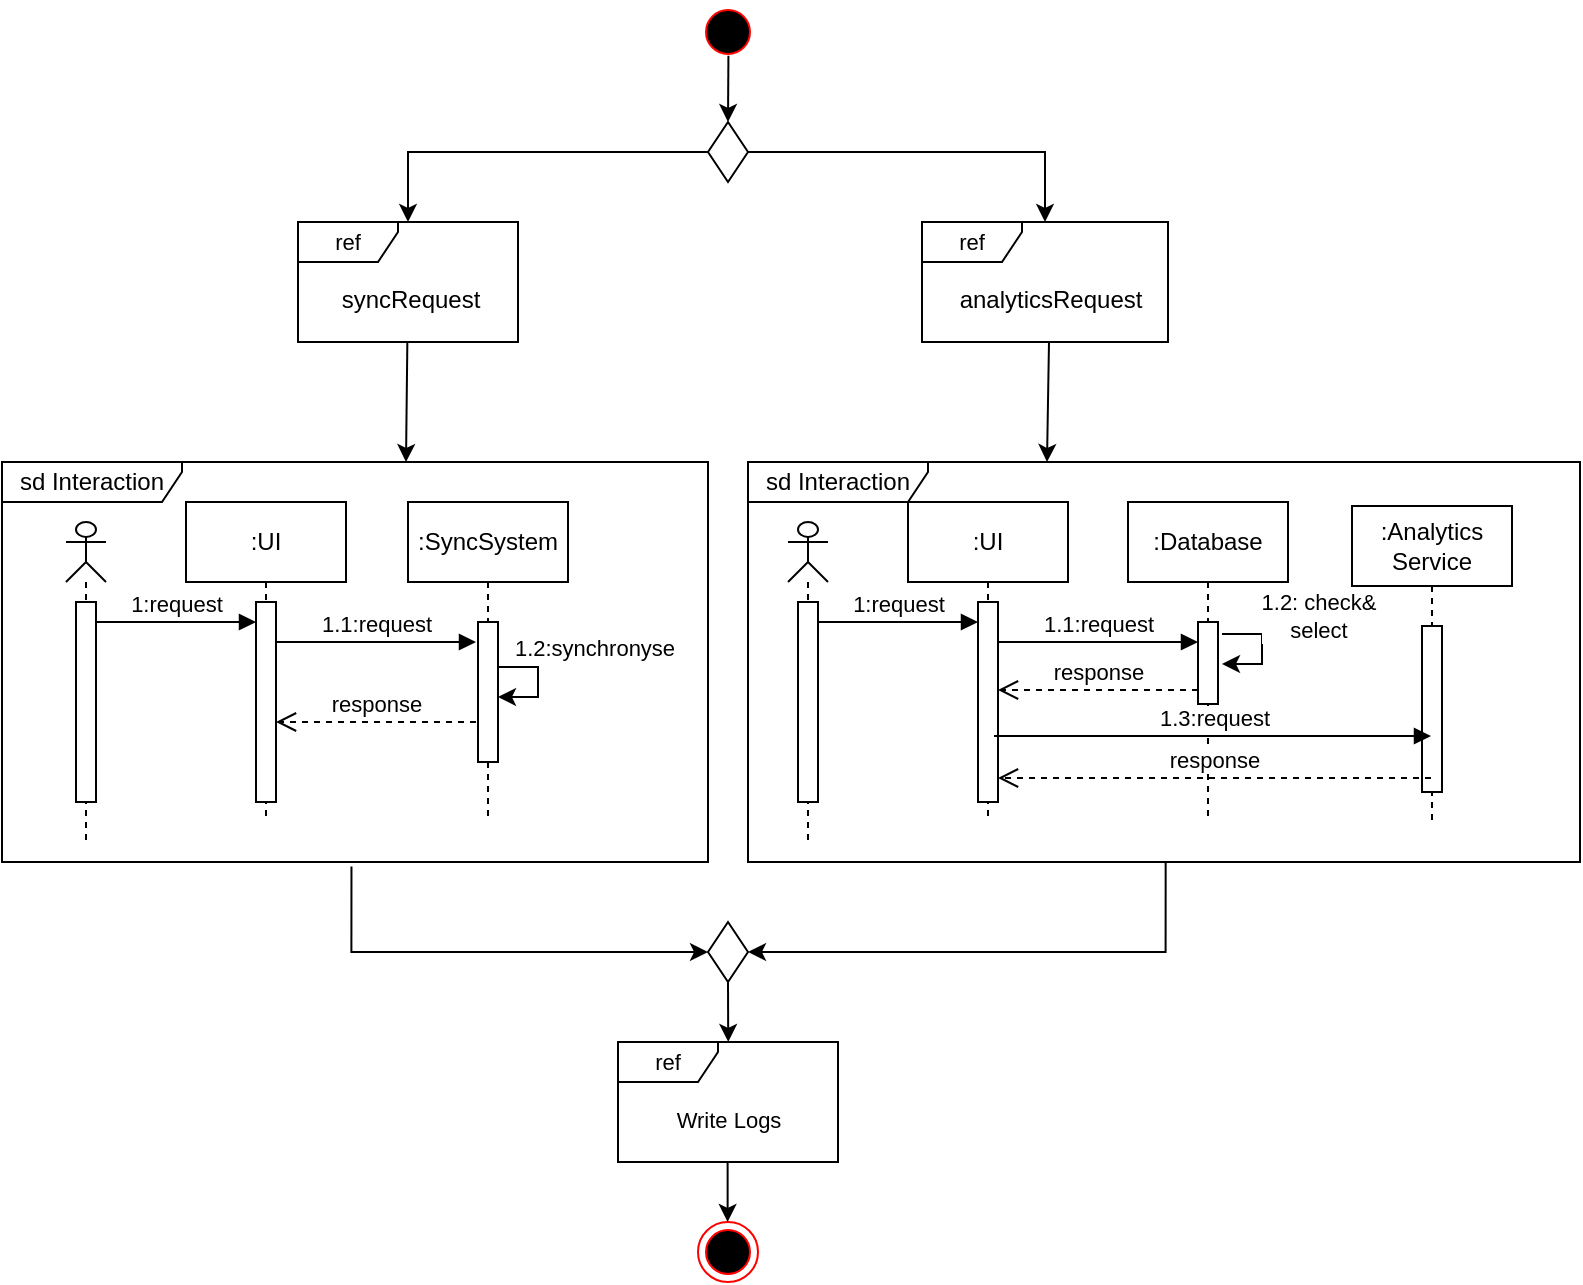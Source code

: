 <mxfile version="24.8.0">
  <diagram name="Page-1" id="0783ab3e-0a74-02c8-0abd-f7b4e66b4bec">
    <mxGraphModel dx="1111" dy="627" grid="0" gridSize="10" guides="1" tooltips="1" connect="1" arrows="1" fold="1" page="0" pageScale="1" pageWidth="850" pageHeight="1100" background="none" math="0" shadow="0">
      <root>
        <mxCell id="0" />
        <mxCell id="1" parent="0" />
        <mxCell id="URqVQ1jmRPrwKe5BGIQy-42" style="edgeStyle=orthogonalEdgeStyle;rounded=0;orthogonalLoop=1;jettySize=auto;html=1;exitX=0.507;exitY=0.897;exitDx=0;exitDy=0;entryX=0.5;entryY=0;entryDx=0;entryDy=0;exitPerimeter=0;" parent="1" source="URqVQ1jmRPrwKe5BGIQy-1" target="URqVQ1jmRPrwKe5BGIQy-6" edge="1">
          <mxGeometry relative="1" as="geometry" />
        </mxCell>
        <mxCell id="URqVQ1jmRPrwKe5BGIQy-1" value="" style="ellipse;html=1;shape=startState;fillColor=#000000;strokeColor=#ff0000;" parent="1" vertex="1">
          <mxGeometry x="425" y="40" width="30" height="30" as="geometry" />
        </mxCell>
        <mxCell id="URqVQ1jmRPrwKe5BGIQy-43" style="edgeStyle=orthogonalEdgeStyle;rounded=0;orthogonalLoop=1;jettySize=auto;html=1;exitX=0;exitY=0.5;exitDx=0;exitDy=0;" parent="1" source="URqVQ1jmRPrwKe5BGIQy-6" target="URqVQ1jmRPrwKe5BGIQy-11" edge="1">
          <mxGeometry relative="1" as="geometry" />
        </mxCell>
        <mxCell id="URqVQ1jmRPrwKe5BGIQy-44" style="edgeStyle=orthogonalEdgeStyle;rounded=0;orthogonalLoop=1;jettySize=auto;html=1;exitX=1;exitY=0.5;exitDx=0;exitDy=0;" parent="1" source="URqVQ1jmRPrwKe5BGIQy-6" target="URqVQ1jmRPrwKe5BGIQy-15" edge="1">
          <mxGeometry relative="1" as="geometry" />
        </mxCell>
        <mxCell id="URqVQ1jmRPrwKe5BGIQy-6" value="" style="rhombus;whiteSpace=wrap;html=1;" parent="1" vertex="1">
          <mxGeometry x="430" y="100" width="20" height="30" as="geometry" />
        </mxCell>
        <mxCell id="URqVQ1jmRPrwKe5BGIQy-8" value="sd Interaction" style="shape=umlFrame;whiteSpace=wrap;html=1;pointerEvents=0;width=90;height=20;" parent="1" vertex="1">
          <mxGeometry x="77" y="270" width="353" height="200" as="geometry" />
        </mxCell>
        <mxCell id="URqVQ1jmRPrwKe5BGIQy-11" value="&lt;span style=&quot;font-size: 11px; text-align: left; text-wrap: nowrap; background-color: rgb(255, 255, 255);&quot;&gt;ref&lt;/span&gt;" style="shape=umlFrame;whiteSpace=wrap;html=1;pointerEvents=0;width=50;height=20;" parent="1" vertex="1">
          <mxGeometry x="225" y="150" width="110" height="60" as="geometry" />
        </mxCell>
        <mxCell id="URqVQ1jmRPrwKe5BGIQy-12" value="syncRequest" style="text;html=1;align=center;verticalAlign=middle;resizable=0;points=[];autosize=1;strokeColor=none;fillColor=none;" parent="1" vertex="1">
          <mxGeometry x="237" y="176" width="87" height="26" as="geometry" />
        </mxCell>
        <mxCell id="URqVQ1jmRPrwKe5BGIQy-15" value="&lt;span style=&quot;font-size: 11px; text-align: left; text-wrap: nowrap; background-color: rgb(255, 255, 255);&quot;&gt;ref&lt;/span&gt;" style="shape=umlFrame;whiteSpace=wrap;html=1;pointerEvents=0;width=50;height=20;" parent="1" vertex="1">
          <mxGeometry x="537" y="150" width="123" height="60" as="geometry" />
        </mxCell>
        <mxCell id="URqVQ1jmRPrwKe5BGIQy-16" value="analyticsRequest" style="text;html=1;align=center;verticalAlign=middle;resizable=0;points=[];autosize=1;strokeColor=none;fillColor=none;" parent="1" vertex="1">
          <mxGeometry x="546" y="176" width="109" height="26" as="geometry" />
        </mxCell>
        <mxCell id="URqVQ1jmRPrwKe5BGIQy-18" value="" style="shape=umlLifeline;perimeter=lifelinePerimeter;whiteSpace=wrap;html=1;container=1;dropTarget=0;collapsible=0;recursiveResize=0;outlineConnect=0;portConstraint=eastwest;newEdgeStyle={&quot;curved&quot;:0,&quot;rounded&quot;:0};participant=umlActor;size=30;" parent="1" vertex="1">
          <mxGeometry x="109" y="300" width="20" height="160" as="geometry" />
        </mxCell>
        <mxCell id="URqVQ1jmRPrwKe5BGIQy-19" value="" style="html=1;points=[[0,0,0,0,5],[0,1,0,0,-5],[1,0,0,0,5],[1,1,0,0,-5]];perimeter=orthogonalPerimeter;outlineConnect=0;targetShapes=umlLifeline;portConstraint=eastwest;newEdgeStyle={&quot;curved&quot;:0,&quot;rounded&quot;:0};" parent="URqVQ1jmRPrwKe5BGIQy-18" vertex="1">
          <mxGeometry x="5" y="40" width="10" height="100" as="geometry" />
        </mxCell>
        <mxCell id="URqVQ1jmRPrwKe5BGIQy-20" value=":SyncSystem" style="shape=umlLifeline;perimeter=lifelinePerimeter;whiteSpace=wrap;html=1;container=1;dropTarget=0;collapsible=0;recursiveResize=0;outlineConnect=0;portConstraint=eastwest;newEdgeStyle={&quot;curved&quot;:0,&quot;rounded&quot;:0};size=40;" parent="1" vertex="1">
          <mxGeometry x="280" y="290" width="80" height="160" as="geometry" />
        </mxCell>
        <mxCell id="URqVQ1jmRPrwKe5BGIQy-25" value="" style="html=1;points=[[0,0,0,0,5],[0,1,0,0,-5],[1,0,0,0,5],[1,1,0,0,-5]];perimeter=orthogonalPerimeter;outlineConnect=0;targetShapes=umlLifeline;portConstraint=eastwest;newEdgeStyle={&quot;curved&quot;:0,&quot;rounded&quot;:0};" parent="URqVQ1jmRPrwKe5BGIQy-20" vertex="1">
          <mxGeometry x="35" y="60" width="10" height="70" as="geometry" />
        </mxCell>
        <mxCell id="URqVQ1jmRPrwKe5BGIQy-27" style="edgeStyle=orthogonalEdgeStyle;rounded=0;orthogonalLoop=1;jettySize=auto;html=1;curved=0;exitX=1;exitY=0;exitDx=0;exitDy=5;exitPerimeter=0;" parent="URqVQ1jmRPrwKe5BGIQy-20" edge="1">
          <mxGeometry relative="1" as="geometry">
            <mxPoint x="45" y="82.5" as="sourcePoint" />
            <mxPoint x="45" y="97.5" as="targetPoint" />
            <Array as="points">
              <mxPoint x="65" y="82.5" />
              <mxPoint x="65" y="97.5" />
            </Array>
          </mxGeometry>
        </mxCell>
        <mxCell id="URqVQ1jmRPrwKe5BGIQy-28" value="1.2:synchronyse" style="edgeLabel;html=1;align=center;verticalAlign=middle;resizable=0;points=[];" parent="URqVQ1jmRPrwKe5BGIQy-27" vertex="1" connectable="0">
          <mxGeometry x="0.186" relative="1" as="geometry">
            <mxPoint x="28" y="-22" as="offset" />
          </mxGeometry>
        </mxCell>
        <mxCell id="URqVQ1jmRPrwKe5BGIQy-21" value=":UI" style="shape=umlLifeline;perimeter=lifelinePerimeter;whiteSpace=wrap;html=1;container=1;dropTarget=0;collapsible=0;recursiveResize=0;outlineConnect=0;portConstraint=eastwest;newEdgeStyle={&quot;curved&quot;:0,&quot;rounded&quot;:0};size=40;" parent="1" vertex="1">
          <mxGeometry x="169" y="290" width="80" height="160" as="geometry" />
        </mxCell>
        <mxCell id="URqVQ1jmRPrwKe5BGIQy-23" value="" style="html=1;points=[[0,0,0,0,5],[0,1,0,0,-5],[1,0,0,0,5],[1,1,0,0,-5]];perimeter=orthogonalPerimeter;outlineConnect=0;targetShapes=umlLifeline;portConstraint=eastwest;newEdgeStyle={&quot;curved&quot;:0,&quot;rounded&quot;:0};" parent="URqVQ1jmRPrwKe5BGIQy-21" vertex="1">
          <mxGeometry x="35" y="50" width="10" height="100" as="geometry" />
        </mxCell>
        <mxCell id="URqVQ1jmRPrwKe5BGIQy-22" value="1:request" style="html=1;verticalAlign=bottom;endArrow=block;curved=0;rounded=0;" parent="1" edge="1">
          <mxGeometry width="80" relative="1" as="geometry">
            <mxPoint x="124" y="350" as="sourcePoint" />
            <mxPoint x="204" y="350" as="targetPoint" />
          </mxGeometry>
        </mxCell>
        <mxCell id="URqVQ1jmRPrwKe5BGIQy-24" value="1.1:request" style="html=1;verticalAlign=bottom;endArrow=block;curved=0;rounded=0;" parent="1" edge="1">
          <mxGeometry width="80" relative="1" as="geometry">
            <mxPoint x="214" y="360" as="sourcePoint" />
            <mxPoint x="314" y="360" as="targetPoint" />
          </mxGeometry>
        </mxCell>
        <mxCell id="URqVQ1jmRPrwKe5BGIQy-29" value="response" style="html=1;verticalAlign=bottom;endArrow=open;dashed=1;endSize=8;curved=0;rounded=0;" parent="1" target="URqVQ1jmRPrwKe5BGIQy-23" edge="1">
          <mxGeometry relative="1" as="geometry">
            <mxPoint x="314" y="400" as="sourcePoint" />
            <mxPoint x="219" y="400" as="targetPoint" />
          </mxGeometry>
        </mxCell>
        <mxCell id="URqVQ1jmRPrwKe5BGIQy-30" value="sd Interaction" style="shape=umlFrame;whiteSpace=wrap;html=1;pointerEvents=0;width=90;height=20;" parent="1" vertex="1">
          <mxGeometry x="450" y="270" width="416" height="200" as="geometry" />
        </mxCell>
        <mxCell id="URqVQ1jmRPrwKe5BGIQy-31" value="" style="shape=umlLifeline;perimeter=lifelinePerimeter;whiteSpace=wrap;html=1;container=1;dropTarget=0;collapsible=0;recursiveResize=0;outlineConnect=0;portConstraint=eastwest;newEdgeStyle={&quot;curved&quot;:0,&quot;rounded&quot;:0};participant=umlActor;size=30;" parent="1" vertex="1">
          <mxGeometry x="470" y="300" width="20" height="160" as="geometry" />
        </mxCell>
        <mxCell id="URqVQ1jmRPrwKe5BGIQy-32" value="" style="html=1;points=[[0,0,0,0,5],[0,1,0,0,-5],[1,0,0,0,5],[1,1,0,0,-5]];perimeter=orthogonalPerimeter;outlineConnect=0;targetShapes=umlLifeline;portConstraint=eastwest;newEdgeStyle={&quot;curved&quot;:0,&quot;rounded&quot;:0};" parent="URqVQ1jmRPrwKe5BGIQy-31" vertex="1">
          <mxGeometry x="5" y="40" width="10" height="100" as="geometry" />
        </mxCell>
        <mxCell id="URqVQ1jmRPrwKe5BGIQy-33" value=":Database" style="shape=umlLifeline;perimeter=lifelinePerimeter;whiteSpace=wrap;html=1;container=1;dropTarget=0;collapsible=0;recursiveResize=0;outlineConnect=0;portConstraint=eastwest;newEdgeStyle={&quot;curved&quot;:0,&quot;rounded&quot;:0};size=40;" parent="1" vertex="1">
          <mxGeometry x="640" y="290" width="80" height="160" as="geometry" />
        </mxCell>
        <mxCell id="URqVQ1jmRPrwKe5BGIQy-34" value="" style="html=1;points=[[0,0,0,0,5],[0,1,0,0,-5],[1,0,0,0,5],[1,1,0,0,-5]];perimeter=orthogonalPerimeter;outlineConnect=0;targetShapes=umlLifeline;portConstraint=eastwest;newEdgeStyle={&quot;curved&quot;:0,&quot;rounded&quot;:0};" parent="URqVQ1jmRPrwKe5BGIQy-33" vertex="1">
          <mxGeometry x="35" y="60" width="10" height="41" as="geometry" />
        </mxCell>
        <mxCell id="URqVQ1jmRPrwKe5BGIQy-37" value=":UI" style="shape=umlLifeline;perimeter=lifelinePerimeter;whiteSpace=wrap;html=1;container=1;dropTarget=0;collapsible=0;recursiveResize=0;outlineConnect=0;portConstraint=eastwest;newEdgeStyle={&quot;curved&quot;:0,&quot;rounded&quot;:0};size=40;" parent="1" vertex="1">
          <mxGeometry x="530" y="290" width="80" height="160" as="geometry" />
        </mxCell>
        <mxCell id="URqVQ1jmRPrwKe5BGIQy-38" value="" style="html=1;points=[[0,0,0,0,5],[0,1,0,0,-5],[1,0,0,0,5],[1,1,0,0,-5]];perimeter=orthogonalPerimeter;outlineConnect=0;targetShapes=umlLifeline;portConstraint=eastwest;newEdgeStyle={&quot;curved&quot;:0,&quot;rounded&quot;:0};" parent="URqVQ1jmRPrwKe5BGIQy-37" vertex="1">
          <mxGeometry x="35" y="50" width="10" height="100" as="geometry" />
        </mxCell>
        <mxCell id="URqVQ1jmRPrwKe5BGIQy-39" value="1:request" style="html=1;verticalAlign=bottom;endArrow=block;curved=0;rounded=0;" parent="1" edge="1">
          <mxGeometry width="80" relative="1" as="geometry">
            <mxPoint x="485" y="350" as="sourcePoint" />
            <mxPoint x="565" y="350" as="targetPoint" />
          </mxGeometry>
        </mxCell>
        <mxCell id="URqVQ1jmRPrwKe5BGIQy-40" value="1.1:request" style="html=1;verticalAlign=bottom;endArrow=block;curved=0;rounded=0;" parent="1" edge="1">
          <mxGeometry width="80" relative="1" as="geometry">
            <mxPoint x="575" y="360" as="sourcePoint" />
            <mxPoint x="675" y="360" as="targetPoint" />
          </mxGeometry>
        </mxCell>
        <mxCell id="URqVQ1jmRPrwKe5BGIQy-41" value="response" style="html=1;verticalAlign=bottom;endArrow=open;dashed=1;endSize=8;curved=0;rounded=0;" parent="1" target="URqVQ1jmRPrwKe5BGIQy-38" edge="1" source="URqVQ1jmRPrwKe5BGIQy-34">
          <mxGeometry relative="1" as="geometry">
            <mxPoint x="675" y="400" as="sourcePoint" />
            <mxPoint x="580" y="400" as="targetPoint" />
            <Array as="points">
              <mxPoint x="651" y="384" />
            </Array>
          </mxGeometry>
        </mxCell>
        <mxCell id="URqVQ1jmRPrwKe5BGIQy-45" value="" style="endArrow=classic;html=1;rounded=0;exitX=0.497;exitY=1.007;exitDx=0;exitDy=0;exitPerimeter=0;" parent="1" source="URqVQ1jmRPrwKe5BGIQy-11" edge="1">
          <mxGeometry width="50" height="50" relative="1" as="geometry">
            <mxPoint x="290" y="260" as="sourcePoint" />
            <mxPoint x="279" y="270" as="targetPoint" />
          </mxGeometry>
        </mxCell>
        <mxCell id="URqVQ1jmRPrwKe5BGIQy-46" value="" style="endArrow=classic;html=1;rounded=0;exitX=0.497;exitY=1.007;exitDx=0;exitDy=0;exitPerimeter=0;" parent="1" edge="1">
          <mxGeometry width="50" height="50" relative="1" as="geometry">
            <mxPoint x="600.5" y="210" as="sourcePoint" />
            <mxPoint x="599.5" y="270" as="targetPoint" />
          </mxGeometry>
        </mxCell>
        <mxCell id="URqVQ1jmRPrwKe5BGIQy-47" style="edgeStyle=orthogonalEdgeStyle;rounded=0;orthogonalLoop=1;jettySize=auto;html=1;exitX=0.495;exitY=1.011;exitDx=0;exitDy=0;exitPerimeter=0;entryX=0;entryY=0.5;entryDx=0;entryDy=0;" parent="1" source="URqVQ1jmRPrwKe5BGIQy-8" target="URqVQ1jmRPrwKe5BGIQy-49" edge="1">
          <mxGeometry relative="1" as="geometry">
            <mxPoint x="265" y="640" as="targetPoint" />
          </mxGeometry>
        </mxCell>
        <mxCell id="URqVQ1jmRPrwKe5BGIQy-48" style="edgeStyle=orthogonalEdgeStyle;rounded=0;orthogonalLoop=1;jettySize=auto;html=1;exitX=0.502;exitY=1.001;exitDx=0;exitDy=0;exitPerimeter=0;entryX=1;entryY=0.5;entryDx=0;entryDy=0;" parent="1" source="URqVQ1jmRPrwKe5BGIQy-30" target="URqVQ1jmRPrwKe5BGIQy-49" edge="1">
          <mxGeometry relative="1" as="geometry">
            <mxPoint x="585" y="640" as="targetPoint" />
          </mxGeometry>
        </mxCell>
        <mxCell id="URqVQ1jmRPrwKe5BGIQy-49" value="" style="rhombus;whiteSpace=wrap;html=1;" parent="1" vertex="1">
          <mxGeometry x="430" y="500" width="20" height="30" as="geometry" />
        </mxCell>
        <mxCell id="URqVQ1jmRPrwKe5BGIQy-50" value="&lt;span style=&quot;font-size: 11px; text-align: left; text-wrap: nowrap; background-color: rgb(255, 255, 255);&quot;&gt;ref&lt;/span&gt;" style="shape=umlFrame;whiteSpace=wrap;html=1;pointerEvents=0;width=50;height=20;" parent="1" vertex="1">
          <mxGeometry x="385" y="560" width="110" height="60" as="geometry" />
        </mxCell>
        <mxCell id="URqVQ1jmRPrwKe5BGIQy-51" value="&lt;div style=&quot;text-align: left;&quot;&gt;&lt;span style=&quot;font-size: 11px; background-color: rgb(255, 255, 255);&quot;&gt;Write Logs&lt;/span&gt;&lt;/div&gt;" style="text;html=1;align=center;verticalAlign=middle;resizable=0;points=[];autosize=1;strokeColor=none;fillColor=none;" parent="1" vertex="1">
          <mxGeometry x="400" y="584" width="80" height="30" as="geometry" />
        </mxCell>
        <mxCell id="URqVQ1jmRPrwKe5BGIQy-52" value="" style="ellipse;html=1;shape=endState;fillColor=#000000;strokeColor=#ff0000;" parent="1" vertex="1">
          <mxGeometry x="425" y="650" width="30" height="30" as="geometry" />
        </mxCell>
        <mxCell id="URqVQ1jmRPrwKe5BGIQy-53" style="edgeStyle=orthogonalEdgeStyle;rounded=0;orthogonalLoop=1;jettySize=auto;html=1;exitX=0.5;exitY=1;exitDx=0;exitDy=0;entryX=0.501;entryY=-0.001;entryDx=0;entryDy=0;entryPerimeter=0;" parent="1" source="URqVQ1jmRPrwKe5BGIQy-49" target="URqVQ1jmRPrwKe5BGIQy-50" edge="1">
          <mxGeometry relative="1" as="geometry" />
        </mxCell>
        <mxCell id="URqVQ1jmRPrwKe5BGIQy-54" style="edgeStyle=orthogonalEdgeStyle;rounded=0;orthogonalLoop=1;jettySize=auto;html=1;exitX=0.5;exitY=1;exitDx=0;exitDy=0;entryX=0.501;entryY=-0.001;entryDx=0;entryDy=0;entryPerimeter=0;" parent="1" edge="1">
          <mxGeometry relative="1" as="geometry">
            <mxPoint x="439.81" y="620" as="sourcePoint" />
            <mxPoint x="439.81" y="650" as="targetPoint" />
          </mxGeometry>
        </mxCell>
        <mxCell id="gwc7lDmh4BTRgtyS1LAV-1" value=":Analytics Service" style="shape=umlLifeline;perimeter=lifelinePerimeter;whiteSpace=wrap;html=1;container=1;dropTarget=0;collapsible=0;recursiveResize=0;outlineConnect=0;portConstraint=eastwest;newEdgeStyle={&quot;curved&quot;:0,&quot;rounded&quot;:0};size=40;" vertex="1" parent="1">
          <mxGeometry x="752" y="292" width="80" height="160" as="geometry" />
        </mxCell>
        <mxCell id="gwc7lDmh4BTRgtyS1LAV-2" value="" style="html=1;points=[[0,0,0,0,5],[0,1,0,0,-5],[1,0,0,0,5],[1,1,0,0,-5]];perimeter=orthogonalPerimeter;outlineConnect=0;targetShapes=umlLifeline;portConstraint=eastwest;newEdgeStyle={&quot;curved&quot;:0,&quot;rounded&quot;:0};" vertex="1" parent="gwc7lDmh4BTRgtyS1LAV-1">
          <mxGeometry x="35" y="60" width="10" height="83" as="geometry" />
        </mxCell>
        <mxCell id="gwc7lDmh4BTRgtyS1LAV-5" style="edgeStyle=orthogonalEdgeStyle;rounded=0;orthogonalLoop=1;jettySize=auto;html=1;curved=0;exitX=1;exitY=0;exitDx=0;exitDy=5;exitPerimeter=0;" edge="1" parent="1">
          <mxGeometry relative="1" as="geometry">
            <mxPoint x="687" y="356" as="sourcePoint" />
            <mxPoint x="687" y="371" as="targetPoint" />
            <Array as="points">
              <mxPoint x="707" y="356" />
              <mxPoint x="707" y="371" />
            </Array>
          </mxGeometry>
        </mxCell>
        <mxCell id="gwc7lDmh4BTRgtyS1LAV-6" value="1.2: check&amp;amp;&lt;div&gt;select&lt;/div&gt;" style="edgeLabel;html=1;align=center;verticalAlign=middle;resizable=0;points=[];" vertex="1" connectable="0" parent="gwc7lDmh4BTRgtyS1LAV-5">
          <mxGeometry x="0.186" relative="1" as="geometry">
            <mxPoint x="28" y="-22" as="offset" />
          </mxGeometry>
        </mxCell>
        <mxCell id="gwc7lDmh4BTRgtyS1LAV-8" value="1.3:request" style="html=1;verticalAlign=bottom;endArrow=block;curved=0;rounded=0;" edge="1" parent="1" target="gwc7lDmh4BTRgtyS1LAV-1">
          <mxGeometry width="80" relative="1" as="geometry">
            <mxPoint x="573" y="407" as="sourcePoint" />
            <mxPoint x="675" y="405" as="targetPoint" />
            <Array as="points">
              <mxPoint x="615" y="407" />
            </Array>
          </mxGeometry>
        </mxCell>
        <mxCell id="gwc7lDmh4BTRgtyS1LAV-10" value="response" style="html=1;verticalAlign=bottom;endArrow=open;dashed=1;endSize=8;curved=0;rounded=0;" edge="1" parent="1" source="gwc7lDmh4BTRgtyS1LAV-1" target="URqVQ1jmRPrwKe5BGIQy-38">
          <mxGeometry relative="1" as="geometry">
            <mxPoint x="675" y="384" as="sourcePoint" />
            <mxPoint x="575" y="384" as="targetPoint" />
            <Array as="points">
              <mxPoint x="647" y="428" />
            </Array>
          </mxGeometry>
        </mxCell>
      </root>
    </mxGraphModel>
  </diagram>
</mxfile>
